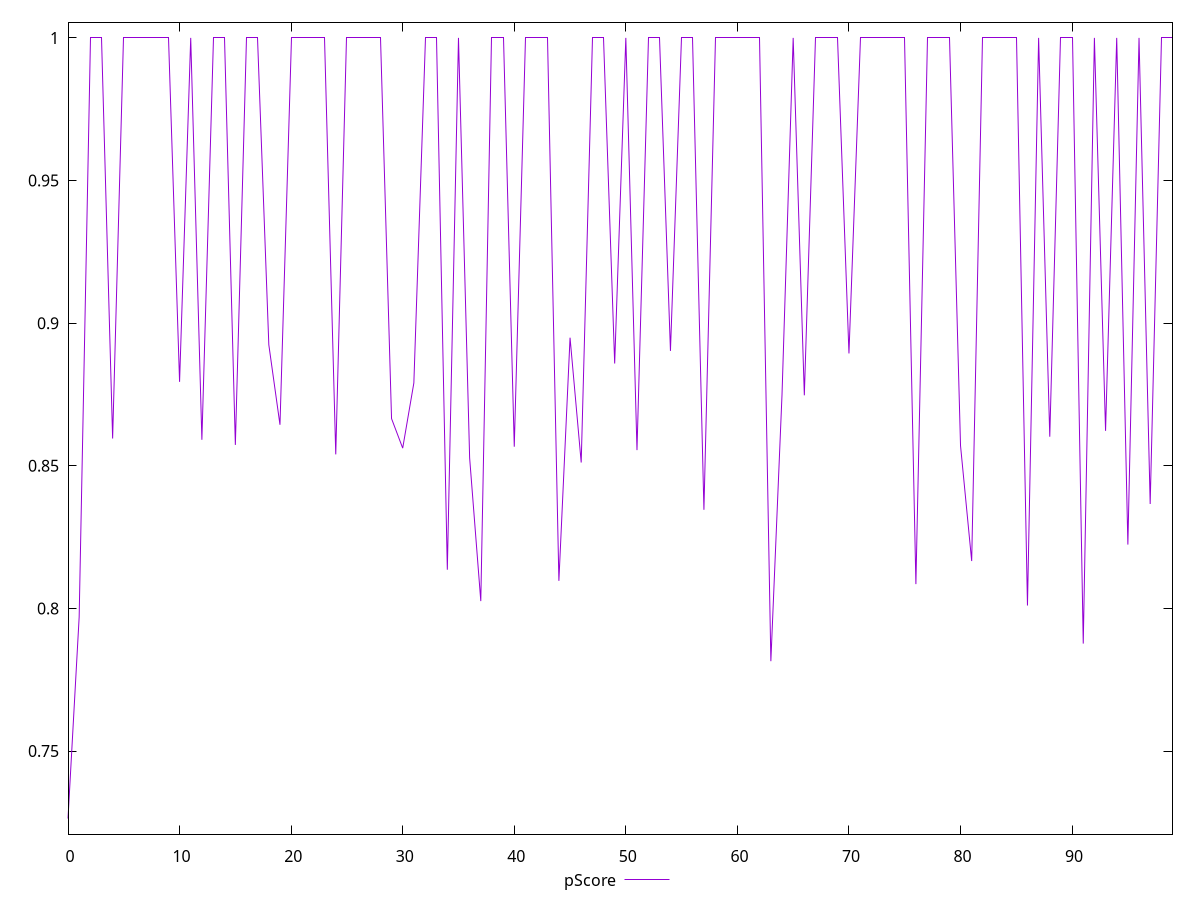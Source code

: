 reset

$pScore <<EOF
0 0.726340000099606
1 0.7969574999809265
2 1
3 1
4 0.859559166431427
5 1
6 1
7 1
8 1
9 1
10 0.8794183337688446
11 1
12 0.8591041668256124
13 1
14 1
15 0.8573083329200745
16 1
17 1
18 0.8924233333269755
19 0.8643766665458679
20 1
21 1
22 1
23 1
24 0.8539933335781097
25 1
26 1
27 1
28 1
29 0.8665408337116242
30 0.8561875001589457
31 0.8790299999713898
32 1
33 1
34 0.8135683333873749
35 1
36 0.8527408333619435
37 0.8025658333301544
38 1
39 1
40 0.8566825000445049
41 1
42 1
43 1
44 0.8096608332792918
45 0.8949008329709371
46 0.8511391667524973
47 1
48 1
49 0.8858483330408732
50 1
51 0.8554824999968211
52 1
53 1
54 0.8902675000826518
55 1
56 1
57 0.834571666320165
58 1
59 1
60 1
61 1
62 1
63 0.7814933331807454
64 0.8749666666984558
65 1
66 0.8746983333428701
67 1
68 1
69 1
70 0.8893774998188019
71 1
72 1
73 1
74 1
75 1
76 0.8085058335463206
77 1
78 1
79 1
80 0.8570600001017252
81 0.8166100001335144
82 1
83 1
84 1
85 1
86 0.8009991669654846
87 1
88 0.860178333123525
89 1
90 1
91 0.7876558331648509
92 1
93 0.8622508335113526
94 1
95 0.822370833158493
96 1
97 0.836599999666214
98 1
99 1
EOF

set key outside below
set xrange [0:99]
set yrange [0.7208668001015981:1.0054731999980078]
set trange [0.7208668001015981:1.0054731999980078]
set terminal svg size 640, 500 enhanced background rgb 'white'
set output "report_00019_2021-02-10T18-14-37.922Z//uses-rel-preconnect/samples/pages+cached+noadtech+nomedia/pScore/values.svg"

plot $pScore title "pScore" with line

reset
